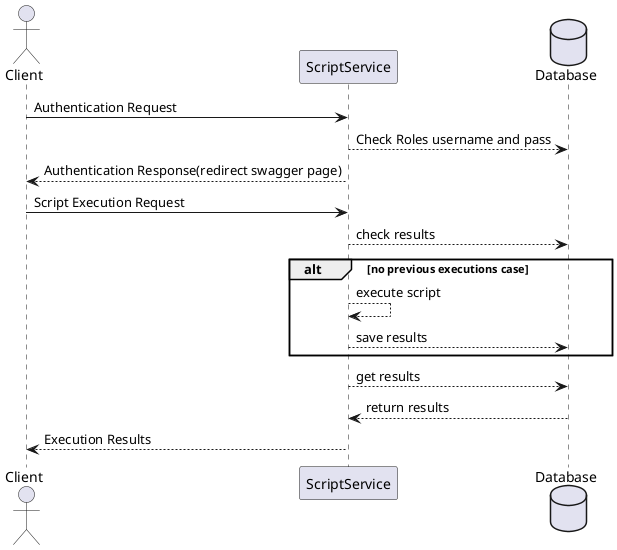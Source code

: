 @startuml
actor Client
database Database

Client -> ScriptService: Authentication Request
ScriptService --> Database: Check Roles username and pass
ScriptService --> Client: Authentication Response(redirect swagger page)

Client -> ScriptService: Script Execution Request
ScriptService --> Database: check results
alt no previous executions case
    ScriptService --> ScriptService: execute script
    ScriptService --> Database: save results
end
ScriptService --> Database: get results
Database --> ScriptService: return results
Client <-- ScriptService: Execution Results

database Database
@enduml